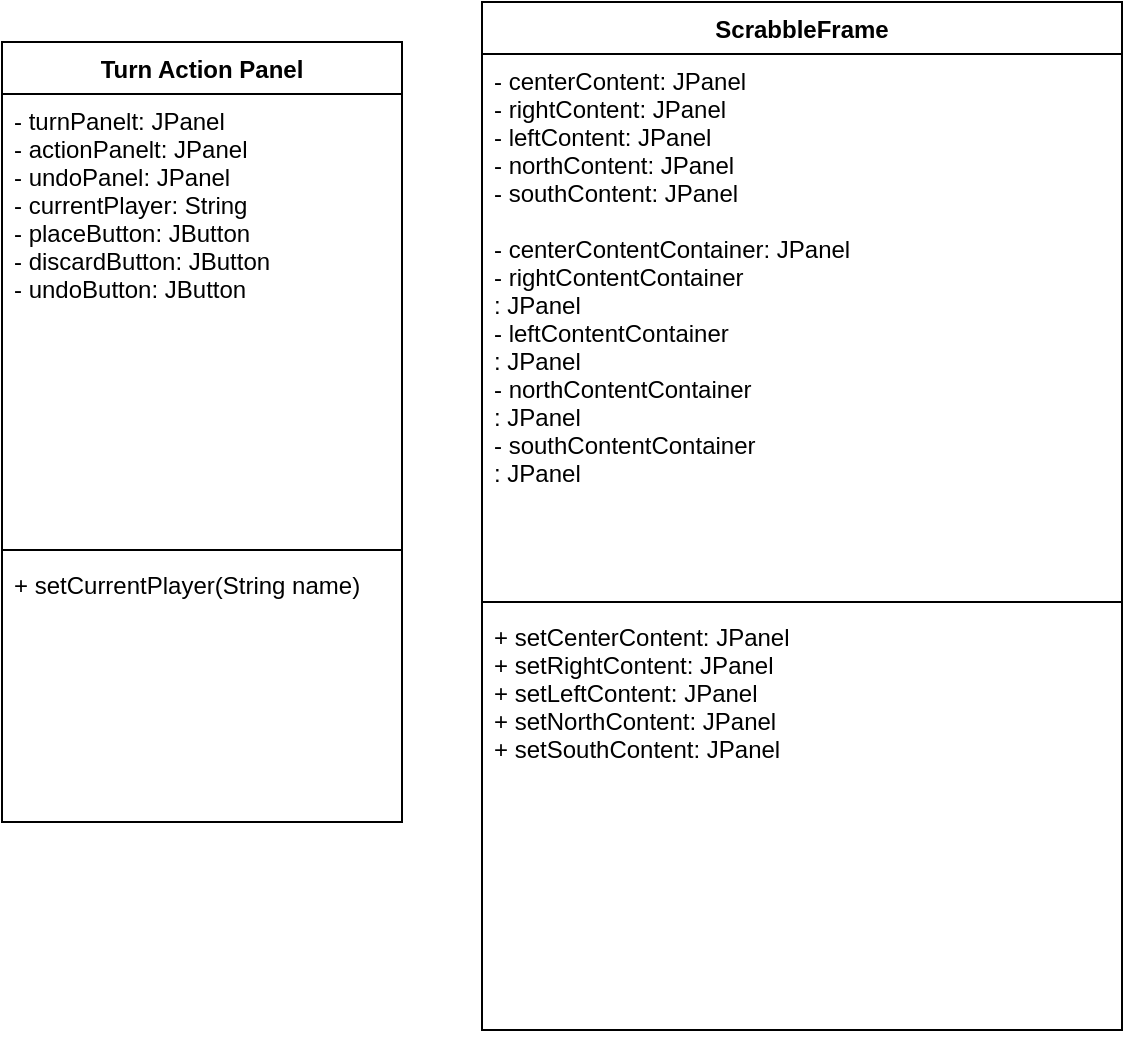 <mxfile version="15.5.4" type="embed"><diagram id="RCmQROUpzB5a1WLBMB2V" name="Page-1"><mxGraphModel dx="1033" dy="700" grid="1" gridSize="10" guides="1" tooltips="1" connect="1" arrows="1" fold="1" page="1" pageScale="1" pageWidth="850" pageHeight="1100" math="0" shadow="0"><root><mxCell id="0"/><mxCell id="1" parent="0"/><mxCell id="2" value="ScrabbleFrame" style="swimlane;fontStyle=1;align=center;verticalAlign=top;childLayout=stackLayout;horizontal=1;startSize=26;horizontalStack=0;resizeParent=1;resizeParentMax=0;resizeLast=0;collapsible=1;marginBottom=0;" vertex="1" parent="1"><mxGeometry x="310" y="140" width="320" height="514" as="geometry"/></mxCell><mxCell id="3" value="- centerContent: JPanel&#10;- rightContent: JPanel&#10;- leftContent: JPanel&#10;- northContent: JPanel&#10;- southContent: JPanel&#10;&#10;- centerContentContainer: JPanel&#10;- rightContentContainer&#10;: JPanel&#10;- leftContentContainer&#10;: JPanel&#10;- northContentContainer&#10;: JPanel&#10;- southContentContainer&#10;: JPanel" style="text;strokeColor=none;fillColor=none;align=left;verticalAlign=top;spacingLeft=4;spacingRight=4;overflow=hidden;rotatable=0;points=[[0,0.5],[1,0.5]];portConstraint=eastwest;" vertex="1" parent="2"><mxGeometry y="26" width="320" height="270" as="geometry"/></mxCell><mxCell id="4" value="" style="line;strokeWidth=1;fillColor=none;align=left;verticalAlign=middle;spacingTop=-1;spacingLeft=3;spacingRight=3;rotatable=0;labelPosition=right;points=[];portConstraint=eastwest;" vertex="1" parent="2"><mxGeometry y="296" width="320" height="8" as="geometry"/></mxCell><mxCell id="5" value="+ setCenterContent: JPanel&#10;+ setRightContent: JPanel&#10;+ setLeftContent: JPanel&#10;+ setNorthContent: JPanel&#10;+ setSouthContent: JPanel" style="text;strokeColor=none;fillColor=none;align=left;verticalAlign=top;spacingLeft=4;spacingRight=4;overflow=hidden;rotatable=0;points=[[0,0.5],[1,0.5]];portConstraint=eastwest;" vertex="1" parent="2"><mxGeometry y="304" width="320" height="210" as="geometry"/></mxCell><mxCell id="8" value="Turn Action Panel" style="swimlane;fontStyle=1;align=center;verticalAlign=top;childLayout=stackLayout;horizontal=1;startSize=26;horizontalStack=0;resizeParent=1;resizeParentMax=0;resizeLast=0;collapsible=1;marginBottom=0;" vertex="1" parent="1"><mxGeometry x="70" y="160" width="200" height="390" as="geometry"/></mxCell><mxCell id="9" value="- turnPanelt: JPanel&#10;- actionPanelt: JPanel&#10;- undoPanel: JPanel&#10;- currentPlayer: String&#10;- placeButton: JButton&#10;- discardButton: JButton&#10;- undoButton: JButton" style="text;strokeColor=none;fillColor=none;align=left;verticalAlign=top;spacingLeft=4;spacingRight=4;overflow=hidden;rotatable=0;points=[[0,0.5],[1,0.5]];portConstraint=eastwest;" vertex="1" parent="8"><mxGeometry y="26" width="200" height="224" as="geometry"/></mxCell><mxCell id="10" value="" style="line;strokeWidth=1;fillColor=none;align=left;verticalAlign=middle;spacingTop=-1;spacingLeft=3;spacingRight=3;rotatable=0;labelPosition=right;points=[];portConstraint=eastwest;" vertex="1" parent="8"><mxGeometry y="250" width="200" height="8" as="geometry"/></mxCell><mxCell id="11" value="+ setCurrentPlayer(String name)" style="text;strokeColor=none;fillColor=none;align=left;verticalAlign=top;spacingLeft=4;spacingRight=4;overflow=hidden;rotatable=0;points=[[0,0.5],[1,0.5]];portConstraint=eastwest;" vertex="1" parent="8"><mxGeometry y="258" width="200" height="132" as="geometry"/></mxCell></root></mxGraphModel></diagram></mxfile>